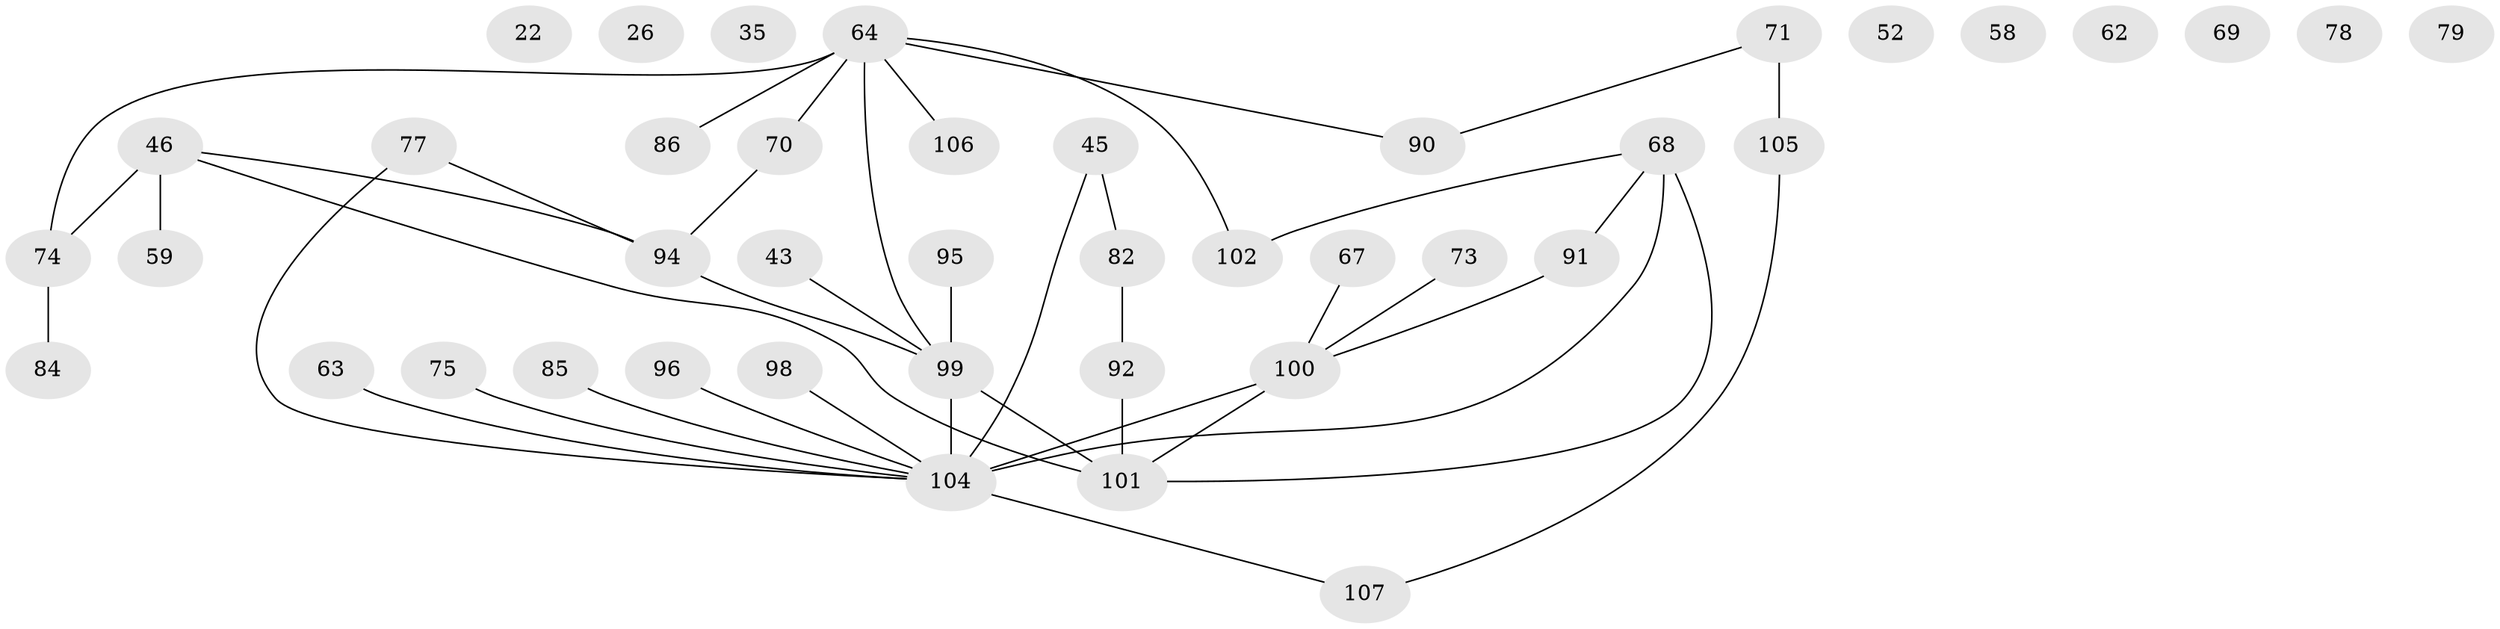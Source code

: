// original degree distribution, {3: 0.24299065420560748, 6: 0.018691588785046728, 5: 0.037383177570093455, 2: 0.27102803738317754, 4: 0.102803738317757, 1: 0.2616822429906542, 0: 0.06542056074766354}
// Generated by graph-tools (version 1.1) at 2025/43/03/04/25 21:43:24]
// undirected, 42 vertices, 42 edges
graph export_dot {
graph [start="1"]
  node [color=gray90,style=filled];
  22;
  26;
  35 [super="+25"];
  43;
  45;
  46;
  52;
  58;
  59 [super="+27"];
  62 [super="+21"];
  63 [super="+50+57"];
  64 [super="+3+49+39"];
  67;
  68 [super="+51"];
  69;
  70;
  71;
  73;
  74 [super="+6+36"];
  75;
  77 [super="+65"];
  78;
  79;
  82;
  84;
  85;
  86 [super="+80"];
  90;
  91;
  92 [super="+8"];
  94 [super="+72"];
  95;
  96;
  98;
  99 [super="+1+10+97"];
  100 [super="+47+17+54"];
  101 [super="+2+31+40+44+60+81"];
  102 [super="+89+88"];
  104 [super="+34+87+42+83+93"];
  105 [super="+37"];
  106;
  107 [super="+24+32+103"];
  43 -- 99 [weight=2];
  45 -- 82;
  45 -- 104;
  46 -- 74 [weight=2];
  46 -- 94;
  46 -- 59;
  46 -- 101;
  63 -- 104 [weight=2];
  64 -- 86 [weight=2];
  64 -- 99 [weight=2];
  64 -- 70;
  64 -- 90;
  64 -- 106;
  64 -- 74;
  64 -- 102;
  67 -- 100;
  68 -- 101;
  68 -- 104 [weight=2];
  68 -- 91;
  68 -- 102;
  70 -- 94;
  71 -- 90;
  71 -- 105 [weight=2];
  73 -- 100;
  74 -- 84;
  75 -- 104;
  77 -- 94 [weight=2];
  77 -- 104 [weight=2];
  82 -- 92 [weight=2];
  85 -- 104;
  91 -- 100;
  92 -- 101;
  94 -- 99;
  95 -- 99;
  96 -- 104;
  98 -- 104;
  99 -- 104 [weight=3];
  99 -- 101;
  100 -- 104 [weight=2];
  100 -- 101;
  104 -- 107;
  105 -- 107;
}
